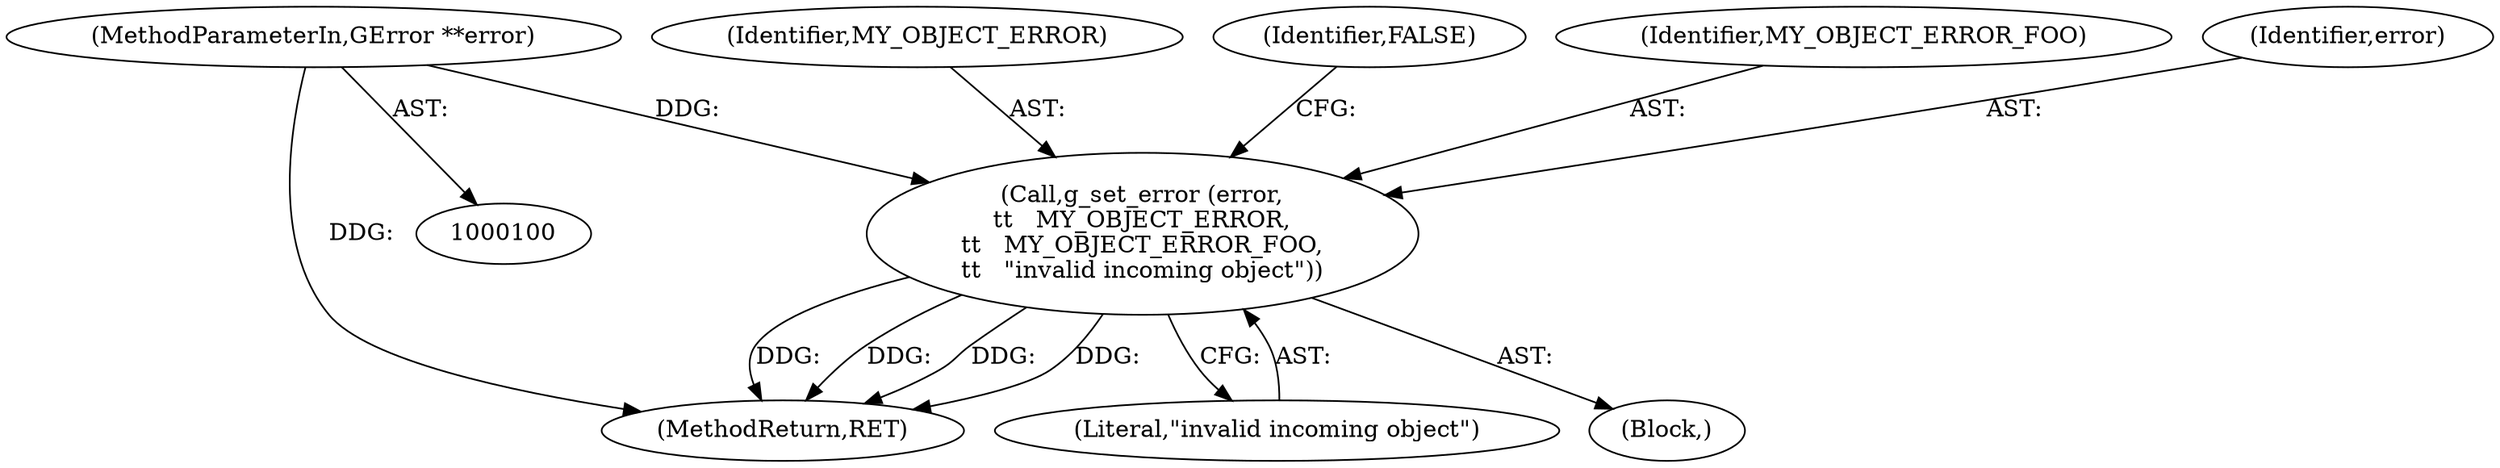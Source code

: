 digraph "1_dbus_9a6bce9b615abca6068348c1606ba8eaf13d9ae0_31@pointer" {
"1000104" [label="(MethodParameterIn,GError **error)"];
"1000111" [label="(Call,g_set_error (error,\n\t\t   MY_OBJECT_ERROR,\n\t\t   MY_OBJECT_ERROR_FOO,\n\t\t   \"invalid incoming object\"))"];
"1000113" [label="(Identifier,MY_OBJECT_ERROR)"];
"1000124" [label="(MethodReturn,RET)"];
"1000117" [label="(Identifier,FALSE)"];
"1000115" [label="(Literal,\"invalid incoming object\")"];
"1000114" [label="(Identifier,MY_OBJECT_ERROR_FOO)"];
"1000112" [label="(Identifier,error)"];
"1000111" [label="(Call,g_set_error (error,\n\t\t   MY_OBJECT_ERROR,\n\t\t   MY_OBJECT_ERROR_FOO,\n\t\t   \"invalid incoming object\"))"];
"1000110" [label="(Block,)"];
"1000104" [label="(MethodParameterIn,GError **error)"];
"1000104" -> "1000100"  [label="AST: "];
"1000104" -> "1000124"  [label="DDG: "];
"1000104" -> "1000111"  [label="DDG: "];
"1000111" -> "1000110"  [label="AST: "];
"1000111" -> "1000115"  [label="CFG: "];
"1000112" -> "1000111"  [label="AST: "];
"1000113" -> "1000111"  [label="AST: "];
"1000114" -> "1000111"  [label="AST: "];
"1000115" -> "1000111"  [label="AST: "];
"1000117" -> "1000111"  [label="CFG: "];
"1000111" -> "1000124"  [label="DDG: "];
"1000111" -> "1000124"  [label="DDG: "];
"1000111" -> "1000124"  [label="DDG: "];
"1000111" -> "1000124"  [label="DDG: "];
}
